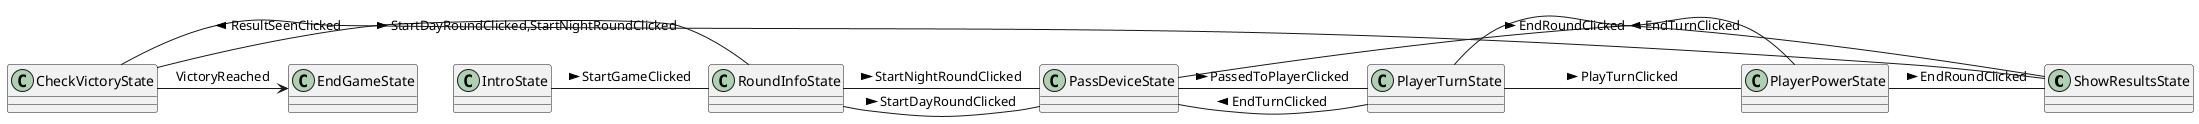 @startuml
class ShowResultsState
class RoundInfoState
class PlayerTurnState
class PlayerPowerState
class PassDeviceState
class IntroState
class EndGameState
class CheckVictoryState

CheckVictoryState -> EndGameState: VictoryReached
CheckVictoryState - RoundInfoState: StartDayRoundClicked,StartNightRoundClicked >

IntroState - RoundInfoState: StartGameClicked >

PassDeviceState - PlayerTurnState: PassedToPlayerClicked >

PlayerPowerState - ShowResultsState: EndRoundClicked >
PlayerPowerState - PassDeviceState: EndTurnClicked >

PlayerTurnState - ShowResultsState: EndRoundClicked >
PlayerTurnState - PassDeviceState: EndTurnClicked >
PlayerTurnState - PlayerPowerState: PlayTurnClicked >

RoundInfoState - PassDeviceState: StartDayRoundClicked >
RoundInfoState - PassDeviceState: StartNightRoundClicked >

ShowResultsState - CheckVictoryState: ResultSeenClicked >


@enduml
